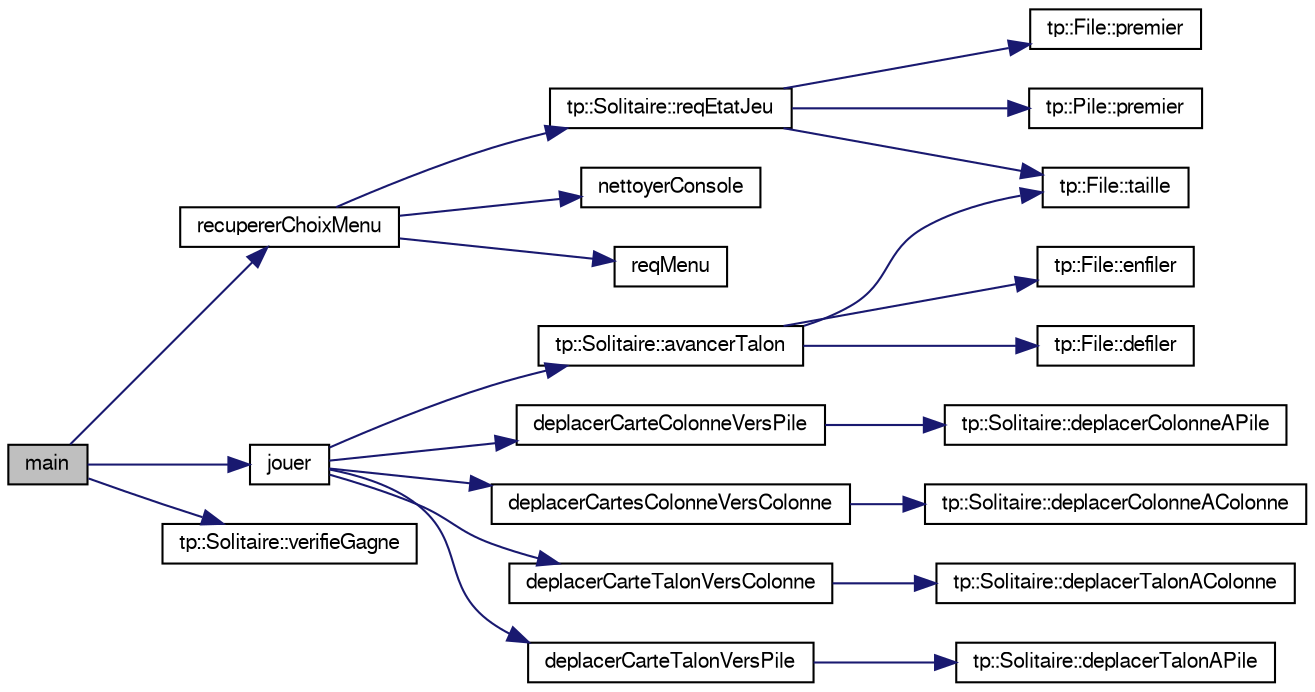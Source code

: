 digraph G
{
  edge [fontname="FreeSans",fontsize="10",labelfontname="FreeSans",labelfontsize="10"];
  node [fontname="FreeSans",fontsize="10",shape=record];
  rankdir="LR";
  Node1 [label="main",height=0.2,width=0.4,color="black", fillcolor="grey75", style="filled" fontcolor="black"];
  Node1 -> Node2 [color="midnightblue",fontsize="10",style="solid",fontname="FreeSans"];
  Node2 [label="jouer",height=0.2,width=0.4,color="black", fillcolor="white", style="filled",URL="$jeu_solitaire_8cpp.html#aae82d231dc3d5ddc03ddee4bbd176f03"];
  Node2 -> Node3 [color="midnightblue",fontsize="10",style="solid",fontname="FreeSans"];
  Node3 [label="tp::Solitaire::avancerTalon",height=0.2,width=0.4,color="black", fillcolor="white", style="filled",URL="$classtp_1_1_solitaire.html#a2b875a04664858ef9ba537e0e9b991db",tooltip="Fait avancer le talon d&#39;une carte, c&#39;est-Ã -dire prend la premiÃ¨re et la place Ã  la fin du talon..."];
  Node3 -> Node4 [color="midnightblue",fontsize="10",style="solid",fontname="FreeSans"];
  Node4 [label="tp::File::taille",height=0.2,width=0.4,color="black", fillcolor="white", style="filled",URL="$classtp_1_1_file.html#af248b9b110b4efeddcead5a3bec95919",tooltip="Demander la taille de la File."];
  Node3 -> Node5 [color="midnightblue",fontsize="10",style="solid",fontname="FreeSans"];
  Node5 [label="tp::File::enfiler",height=0.2,width=0.4,color="black", fillcolor="white", style="filled",URL="$classtp_1_1_file.html#a064d1872300759ba8d458c8efd056dbc",tooltip="Enfiler un nouvel Ã©lÃ©ment dans la file."];
  Node3 -> Node6 [color="midnightblue",fontsize="10",style="solid",fontname="FreeSans"];
  Node6 [label="tp::File::defiler",height=0.2,width=0.4,color="black", fillcolor="white", style="filled",URL="$classtp_1_1_file.html#a5b4655946c237457837ac8793fde14c1",tooltip="DÃ©filer un Ã©lÃ©ment."];
  Node2 -> Node7 [color="midnightblue",fontsize="10",style="solid",fontname="FreeSans"];
  Node7 [label="deplacerCarteColonneVersPile",height=0.2,width=0.4,color="black", fillcolor="white", style="filled",URL="$jeu_solitaire_8cpp.html#a615843801984cd5cf370f9826cfdd93f"];
  Node7 -> Node8 [color="midnightblue",fontsize="10",style="solid",fontname="FreeSans"];
  Node8 [label="tp::Solitaire::deplacerColonneAPile",height=0.2,width=0.4,color="black", fillcolor="white", style="filled",URL="$classtp_1_1_solitaire.html#a4fa6049bda7fa2851650b07473724b85",tooltip="DÃ©place la derniÃ¨re carte de la colonne spÃ©cifiÃ©e par &quot;p_colonneSource&quot; vers la pile spÃ©cifiÃ©e ..."];
  Node2 -> Node9 [color="midnightblue",fontsize="10",style="solid",fontname="FreeSans"];
  Node9 [label="deplacerCartesColonneVersColonne",height=0.2,width=0.4,color="black", fillcolor="white", style="filled",URL="$jeu_solitaire_8cpp.html#a1cc718b231c0b9fcd3ae756e0c71147f"];
  Node9 -> Node10 [color="midnightblue",fontsize="10",style="solid",fontname="FreeSans"];
  Node10 [label="tp::Solitaire::deplacerColonneAColonne",height=0.2,width=0.4,color="black", fillcolor="white", style="filled",URL="$classtp_1_1_solitaire.html#a5174ea0b69bb089451c32d59114f2430",tooltip="DÃ©place p_nbCartes cartes Ã  partir de la colonne p_colonneSource vers la colonne p_colonneDestinati..."];
  Node2 -> Node11 [color="midnightblue",fontsize="10",style="solid",fontname="FreeSans"];
  Node11 [label="deplacerCarteTalonVersColonne",height=0.2,width=0.4,color="black", fillcolor="white", style="filled",URL="$jeu_solitaire_8cpp.html#a8855289521cd8224ea6daa34559130f7"];
  Node11 -> Node12 [color="midnightblue",fontsize="10",style="solid",fontname="FreeSans"];
  Node12 [label="tp::Solitaire::deplacerTalonAColonne",height=0.2,width=0.4,color="black", fillcolor="white", style="filled",URL="$classtp_1_1_solitaire.html#adcdc5b2ff242cdcacdb4421f9e2c7671",tooltip="DÃ©place la carte du dessus du talon vers la colonne spÃ©cifiÃ©e par &quot;p_colonneDestination&quot;."];
  Node2 -> Node13 [color="midnightblue",fontsize="10",style="solid",fontname="FreeSans"];
  Node13 [label="deplacerCarteTalonVersPile",height=0.2,width=0.4,color="black", fillcolor="white", style="filled",URL="$jeu_solitaire_8cpp.html#af8e954a2a0bf44b163b81b221e6ae0ca"];
  Node13 -> Node14 [color="midnightblue",fontsize="10",style="solid",fontname="FreeSans"];
  Node14 [label="tp::Solitaire::deplacerTalonAPile",height=0.2,width=0.4,color="black", fillcolor="white", style="filled",URL="$classtp_1_1_solitaire.html#a35fd87813f223fe41014fa3fd82dd99b",tooltip="DÃ©place la carte du dessus du talon vers la pile spÃ©cifiÃ©e par &quot;p_pileDestination&quot;."];
  Node1 -> Node15 [color="midnightblue",fontsize="10",style="solid",fontname="FreeSans"];
  Node15 [label="recupererChoixMenu",height=0.2,width=0.4,color="black", fillcolor="white", style="filled",URL="$jeu_solitaire_8cpp.html#a57032ee3e2e81862169a436f0424837d"];
  Node15 -> Node16 [color="midnightblue",fontsize="10",style="solid",fontname="FreeSans"];
  Node16 [label="nettoyerConsole",height=0.2,width=0.4,color="black", fillcolor="white", style="filled",URL="$jeu_solitaire_8cpp.html#aae4b44a7a10dc235178e83b611cf3810",tooltip="Nettoye la console."];
  Node15 -> Node17 [color="midnightblue",fontsize="10",style="solid",fontname="FreeSans"];
  Node17 [label="tp::Solitaire::reqEtatJeu",height=0.2,width=0.4,color="black", fillcolor="white", style="filled",URL="$classtp_1_1_solitaire.html#ae87fb5eaba1a2d45b9d3ff2eec99ce31",tooltip="retourne l&#39;Ã©tat du jeu"];
  Node17 -> Node4 [color="midnightblue",fontsize="10",style="solid",fontname="FreeSans"];
  Node17 -> Node18 [color="midnightblue",fontsize="10",style="solid",fontname="FreeSans"];
  Node18 [label="tp::File::premier",height=0.2,width=0.4,color="black", fillcolor="white", style="filled",URL="$classtp_1_1_file.html#a0a6e57c29029991d1c05c6cc5d67125c",tooltip="Retourner l&#39;Ã©lÃ©ment au dÃ©but de la file."];
  Node17 -> Node19 [color="midnightblue",fontsize="10",style="solid",fontname="FreeSans"];
  Node19 [label="tp::Pile::premier",height=0.2,width=0.4,color="black", fillcolor="white", style="filled",URL="$classtp_1_1_pile.html#a5e3af522de852d10ca20fa48196afbb9",tooltip="Retourner l&#39;Ã©lÃ©ment au dÃ©but de la Pile."];
  Node15 -> Node20 [color="midnightblue",fontsize="10",style="solid",fontname="FreeSans"];
  Node20 [label="reqMenu",height=0.2,width=0.4,color="black", fillcolor="white", style="filled",URL="$jeu_solitaire_8cpp.html#a6084daa6868e78066770c15de1127635",tooltip="Recupere le prompt du menu."];
  Node1 -> Node21 [color="midnightblue",fontsize="10",style="solid",fontname="FreeSans"];
  Node21 [label="tp::Solitaire::verifieGagne",height=0.2,width=0.4,color="black", fillcolor="white", style="filled",URL="$classtp_1_1_solitaire.html#a960cfcc78d5c3f382f0dce963c36e1fa",tooltip="VÃ©rifie si le joueur a gagnÃ©:"];
}
